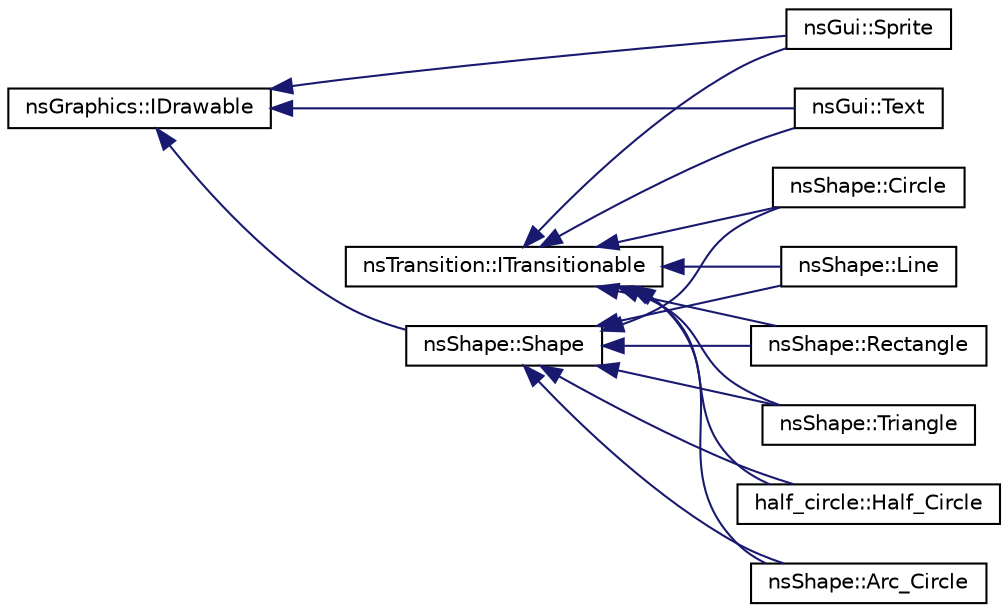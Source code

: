 digraph "Graphical Class Hierarchy"
{
 // LATEX_PDF_SIZE
  edge [fontname="Helvetica",fontsize="10",labelfontname="Helvetica",labelfontsize="10"];
  node [fontname="Helvetica",fontsize="10",shape=record];
  rankdir="LR";
  Node25 [label="nsGraphics::IDrawable",height=0.2,width=0.4,color="black", fillcolor="white", style="filled",URL="$classns_graphics_1_1_i_drawable.html",tooltip="Interface pour un objet affichable."];
  Node25 -> Node2 [dir="back",color="midnightblue",fontsize="10",style="solid",fontname="Helvetica"];
  Node2 [label="nsGui::Sprite",height=0.2,width=0.4,color="black", fillcolor="white", style="filled",URL="$classns_gui_1_1_sprite.html",tooltip="Permet de charger une image depuis un format créé pour l'occasion, le .si2."];
  Node25 -> Node3 [dir="back",color="midnightblue",fontsize="10",style="solid",fontname="Helvetica"];
  Node3 [label="nsGui::Text",height=0.2,width=0.4,color="black", fillcolor="white", style="filled",URL="$classns_gui_1_1_text.html",tooltip="Gère l'affichage d'un texte."];
  Node25 -> Node26 [dir="back",color="midnightblue",fontsize="10",style="solid",fontname="Helvetica"];
  Node26 [label="nsShape::Shape",height=0.2,width=0.4,color="black", fillcolor="white", style="filled",URL="$classns_shape_1_1_shape.html",tooltip="Classe de base pour une forme."];
  Node26 -> Node1 [dir="back",color="midnightblue",fontsize="10",style="solid",fontname="Helvetica"];
  Node1 [label="half_circle::Half_Circle",height=0.2,width=0.4,color="black", fillcolor="white", style="filled",URL="$classhalf__circle_1_1_half___circle.html",tooltip="Classe représentant un demi-cercle."];
  Node26 -> Node4 [dir="back",color="midnightblue",fontsize="10",style="solid",fontname="Helvetica"];
  Node4 [label="nsShape::Arc_Circle",height=0.2,width=0.4,color="black", fillcolor="white", style="filled",URL="$classns_shape_1_1_arc___circle.html",tooltip="Classe représentant un arc de cercle."];
  Node26 -> Node5 [dir="back",color="midnightblue",fontsize="10",style="solid",fontname="Helvetica"];
  Node5 [label="nsShape::Circle",height=0.2,width=0.4,color="black", fillcolor="white", style="filled",URL="$classns_shape_1_1_circle.html",tooltip="Classe représentant un cercle."];
  Node26 -> Node6 [dir="back",color="midnightblue",fontsize="10",style="solid",fontname="Helvetica"];
  Node6 [label="nsShape::Line",height=0.2,width=0.4,color="black", fillcolor="white", style="filled",URL="$classns_shape_1_1_line.html",tooltip="Classe représentant une ligne."];
  Node26 -> Node7 [dir="back",color="midnightblue",fontsize="10",style="solid",fontname="Helvetica"];
  Node7 [label="nsShape::Rectangle",height=0.2,width=0.4,color="black", fillcolor="white", style="filled",URL="$classns_shape_1_1_rectangle.html",tooltip="Classe représentant un rectangle."];
  Node26 -> Node8 [dir="back",color="midnightblue",fontsize="10",style="solid",fontname="Helvetica"];
  Node8 [label="nsShape::Triangle",height=0.2,width=0.4,color="black", fillcolor="white", style="filled",URL="$classns_shape_1_1_triangle.html",tooltip="Classe représentant un triangle."];
  Node0 [label="nsTransition::ITransitionable",height=0.2,width=0.4,color="black", fillcolor="white", style="filled",URL="$classns_transition_1_1_i_transitionable.html",tooltip="Une classe abstraite pour n'importe quelle élément pouvant effectuer une transition entre deux états."];
  Node0 -> Node1 [dir="back",color="midnightblue",fontsize="10",style="solid",fontname="Helvetica"];
  Node0 -> Node2 [dir="back",color="midnightblue",fontsize="10",style="solid",fontname="Helvetica"];
  Node0 -> Node3 [dir="back",color="midnightblue",fontsize="10",style="solid",fontname="Helvetica"];
  Node0 -> Node4 [dir="back",color="midnightblue",fontsize="10",style="solid",fontname="Helvetica"];
  Node0 -> Node5 [dir="back",color="midnightblue",fontsize="10",style="solid",fontname="Helvetica"];
  Node0 -> Node6 [dir="back",color="midnightblue",fontsize="10",style="solid",fontname="Helvetica"];
  Node0 -> Node7 [dir="back",color="midnightblue",fontsize="10",style="solid",fontname="Helvetica"];
  Node0 -> Node8 [dir="back",color="midnightblue",fontsize="10",style="solid",fontname="Helvetica"];
}
